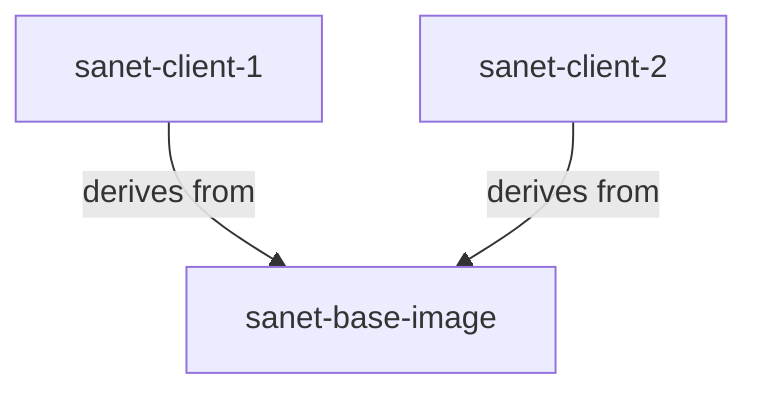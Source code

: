 ---
config:
  layout: "classic"
---
flowchart TD
A[sanet-base-image]
B[sanet-client-1]
C[sanet-client-2]

B & C -- derives from -->A